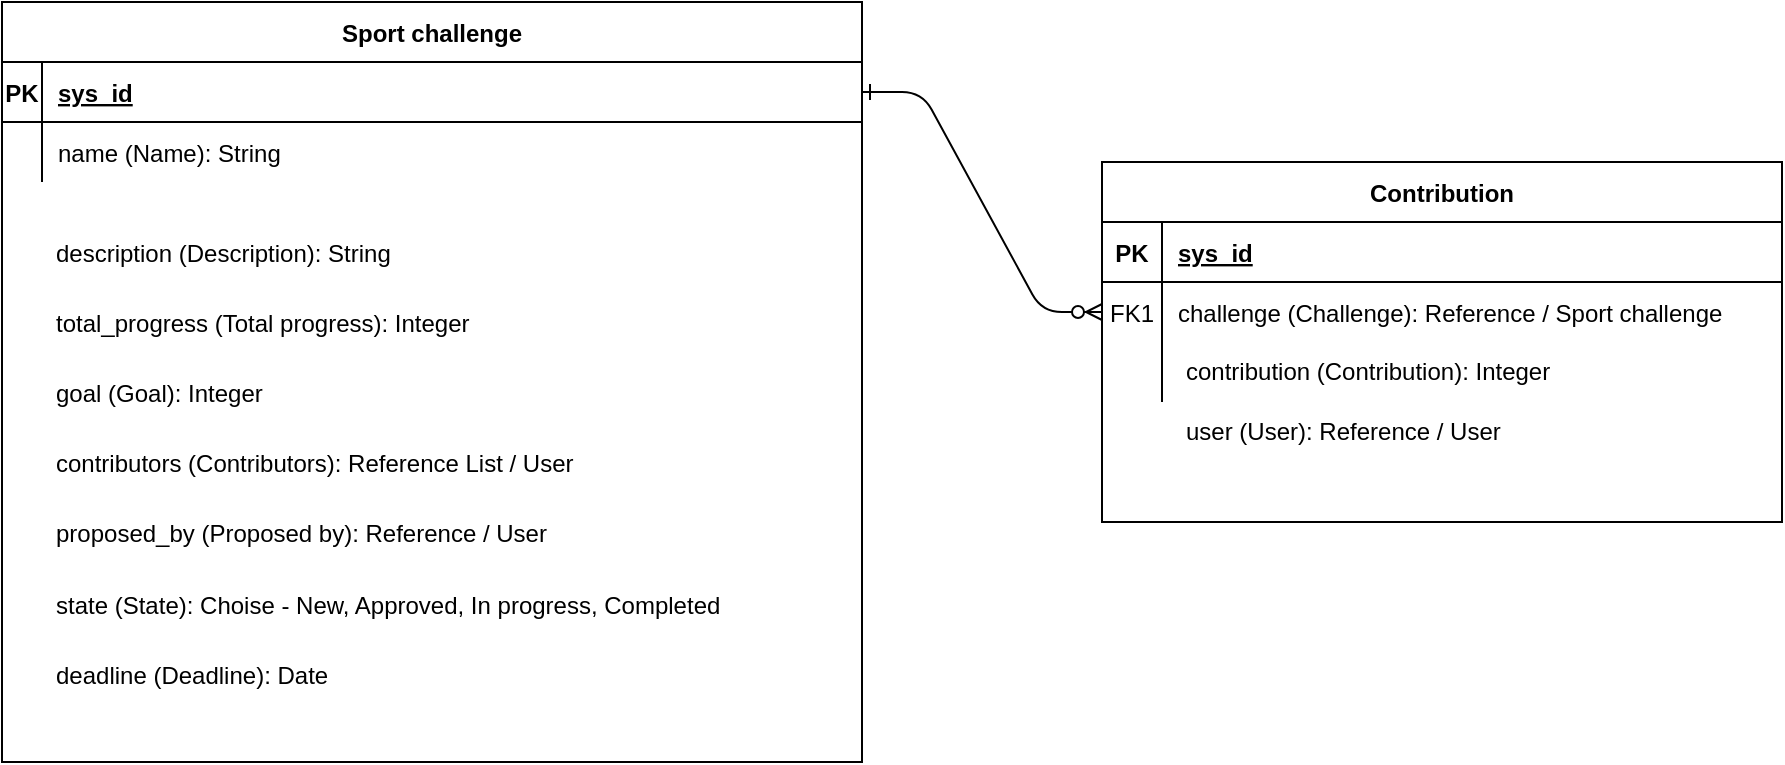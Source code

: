 <mxfile version="21.3.4" type="github">
  <diagram id="R2lEEEUBdFMjLlhIrx00" name="Page-1">
    <mxGraphModel dx="1050" dy="549" grid="1" gridSize="10" guides="1" tooltips="1" connect="1" arrows="1" fold="1" page="1" pageScale="1" pageWidth="850" pageHeight="1100" math="0" shadow="0" extFonts="Permanent Marker^https://fonts.googleapis.com/css?family=Permanent+Marker">
      <root>
        <mxCell id="0" />
        <mxCell id="1" parent="0" />
        <mxCell id="C-vyLk0tnHw3VtMMgP7b-1" value="" style="edgeStyle=entityRelationEdgeStyle;endArrow=ERzeroToMany;startArrow=ERone;endFill=1;startFill=0;" parent="1" source="C-vyLk0tnHw3VtMMgP7b-24" target="C-vyLk0tnHw3VtMMgP7b-6" edge="1">
          <mxGeometry width="100" height="100" relative="1" as="geometry">
            <mxPoint x="340" y="720" as="sourcePoint" />
            <mxPoint x="440" y="620" as="targetPoint" />
          </mxGeometry>
        </mxCell>
        <mxCell id="TcltK0dnarL84Yyme58n-1" value="" style="group" vertex="1" connectable="0" parent="1">
          <mxGeometry x="120" y="40" width="430" height="380" as="geometry" />
        </mxCell>
        <mxCell id="C-vyLk0tnHw3VtMMgP7b-23" value="Sport challenge" style="shape=table;startSize=30;container=1;collapsible=1;childLayout=tableLayout;fixedRows=1;rowLines=0;fontStyle=1;align=center;resizeLast=1;" parent="TcltK0dnarL84Yyme58n-1" vertex="1">
          <mxGeometry width="430" height="380" as="geometry" />
        </mxCell>
        <mxCell id="C-vyLk0tnHw3VtMMgP7b-24" value="" style="shape=partialRectangle;collapsible=0;dropTarget=0;pointerEvents=0;fillColor=none;points=[[0,0.5],[1,0.5]];portConstraint=eastwest;top=0;left=0;right=0;bottom=1;" parent="C-vyLk0tnHw3VtMMgP7b-23" vertex="1">
          <mxGeometry y="30" width="430" height="30" as="geometry" />
        </mxCell>
        <mxCell id="C-vyLk0tnHw3VtMMgP7b-25" value="PK" style="shape=partialRectangle;overflow=hidden;connectable=0;fillColor=none;top=0;left=0;bottom=0;right=0;fontStyle=1;" parent="C-vyLk0tnHw3VtMMgP7b-24" vertex="1">
          <mxGeometry width="20" height="30" as="geometry">
            <mxRectangle width="20" height="30" as="alternateBounds" />
          </mxGeometry>
        </mxCell>
        <mxCell id="C-vyLk0tnHw3VtMMgP7b-26" value="sys_id" style="shape=partialRectangle;overflow=hidden;connectable=0;fillColor=none;top=0;left=0;bottom=0;right=0;align=left;spacingLeft=6;fontStyle=5;" parent="C-vyLk0tnHw3VtMMgP7b-24" vertex="1">
          <mxGeometry x="20" width="410" height="30" as="geometry">
            <mxRectangle width="410" height="30" as="alternateBounds" />
          </mxGeometry>
        </mxCell>
        <mxCell id="C-vyLk0tnHw3VtMMgP7b-27" value="" style="shape=partialRectangle;collapsible=0;dropTarget=0;pointerEvents=0;fillColor=none;points=[[0,0.5],[1,0.5]];portConstraint=eastwest;top=0;left=0;right=0;bottom=0;" parent="C-vyLk0tnHw3VtMMgP7b-23" vertex="1">
          <mxGeometry y="60" width="430" height="30" as="geometry" />
        </mxCell>
        <mxCell id="C-vyLk0tnHw3VtMMgP7b-28" value="" style="shape=partialRectangle;overflow=hidden;connectable=0;fillColor=none;top=0;left=0;bottom=0;right=0;" parent="C-vyLk0tnHw3VtMMgP7b-27" vertex="1">
          <mxGeometry width="20" height="30" as="geometry">
            <mxRectangle width="20" height="30" as="alternateBounds" />
          </mxGeometry>
        </mxCell>
        <mxCell id="C-vyLk0tnHw3VtMMgP7b-29" value="name (Name): String" style="shape=partialRectangle;overflow=hidden;connectable=0;fillColor=none;top=0;left=0;bottom=0;right=0;align=left;spacingLeft=6;" parent="C-vyLk0tnHw3VtMMgP7b-27" vertex="1">
          <mxGeometry x="20" width="410" height="30" as="geometry">
            <mxRectangle width="410" height="30" as="alternateBounds" />
          </mxGeometry>
        </mxCell>
        <mxCell id="X_8a_vxUcairsUxJ3dPz-1" value="description (Description): String" style="text;html=1;strokeColor=none;fillColor=none;align=left;verticalAlign=middle;whiteSpace=wrap;rounded=0;" parent="TcltK0dnarL84Yyme58n-1" vertex="1">
          <mxGeometry x="25" y="108.312" width="360" height="35.128" as="geometry" />
        </mxCell>
        <mxCell id="X_8a_vxUcairsUxJ3dPz-2" value="total_progress (Total progress): Integer" style="text;html=1;strokeColor=none;fillColor=none;align=left;verticalAlign=middle;whiteSpace=wrap;rounded=0;" parent="TcltK0dnarL84Yyme58n-1" vertex="1">
          <mxGeometry x="25" y="143.44" width="370" height="35.128" as="geometry" />
        </mxCell>
        <mxCell id="X_8a_vxUcairsUxJ3dPz-3" value="goal (Goal): Integer" style="text;html=1;strokeColor=none;fillColor=none;align=left;verticalAlign=middle;whiteSpace=wrap;rounded=0;" parent="TcltK0dnarL84Yyme58n-1" vertex="1">
          <mxGeometry x="25" y="178.568" width="370" height="35.128" as="geometry" />
        </mxCell>
        <mxCell id="X_8a_vxUcairsUxJ3dPz-6" value="contributors (Contributors): Reference List / User" style="text;html=1;strokeColor=none;fillColor=none;align=left;verticalAlign=middle;whiteSpace=wrap;rounded=0;" parent="TcltK0dnarL84Yyme58n-1" vertex="1">
          <mxGeometry x="25" y="213.697" width="370" height="35.128" as="geometry" />
        </mxCell>
        <mxCell id="X_8a_vxUcairsUxJ3dPz-7" value="proposed_by (Proposed by): Reference / User" style="text;html=1;strokeColor=none;fillColor=none;align=left;verticalAlign=middle;whiteSpace=wrap;rounded=0;" parent="TcltK0dnarL84Yyme58n-1" vertex="1">
          <mxGeometry x="25" y="248.825" width="370" height="35.128" as="geometry" />
        </mxCell>
        <mxCell id="X_8a_vxUcairsUxJ3dPz-8" value="state (State): Choise - New, Approved, In progress, Completed" style="text;html=1;strokeColor=none;fillColor=none;align=left;verticalAlign=middle;whiteSpace=wrap;rounded=0;" parent="TcltK0dnarL84Yyme58n-1" vertex="1">
          <mxGeometry x="25" y="283.953" width="380" height="35.128" as="geometry" />
        </mxCell>
        <mxCell id="TcltK0dnarL84Yyme58n-3" value="deadline (Deadline): Date" style="text;html=1;strokeColor=none;fillColor=none;align=left;verticalAlign=middle;whiteSpace=wrap;rounded=0;" vertex="1" parent="TcltK0dnarL84Yyme58n-1">
          <mxGeometry x="25" y="319.078" width="370" height="35.128" as="geometry" />
        </mxCell>
        <mxCell id="TcltK0dnarL84Yyme58n-2" value="" style="group" vertex="1" connectable="0" parent="1">
          <mxGeometry x="670" y="120" width="340" height="180" as="geometry" />
        </mxCell>
        <mxCell id="C-vyLk0tnHw3VtMMgP7b-2" value="Contribution" style="shape=table;startSize=30;container=1;collapsible=1;childLayout=tableLayout;fixedRows=1;rowLines=0;fontStyle=1;align=center;resizeLast=1;" parent="TcltK0dnarL84Yyme58n-2" vertex="1">
          <mxGeometry width="340" height="180" as="geometry" />
        </mxCell>
        <mxCell id="C-vyLk0tnHw3VtMMgP7b-3" value="" style="shape=partialRectangle;collapsible=0;dropTarget=0;pointerEvents=0;fillColor=none;points=[[0,0.5],[1,0.5]];portConstraint=eastwest;top=0;left=0;right=0;bottom=1;" parent="C-vyLk0tnHw3VtMMgP7b-2" vertex="1">
          <mxGeometry y="30" width="340" height="30" as="geometry" />
        </mxCell>
        <mxCell id="C-vyLk0tnHw3VtMMgP7b-4" value="PK" style="shape=partialRectangle;overflow=hidden;connectable=0;fillColor=none;top=0;left=0;bottom=0;right=0;fontStyle=1;" parent="C-vyLk0tnHw3VtMMgP7b-3" vertex="1">
          <mxGeometry width="30" height="30" as="geometry">
            <mxRectangle width="30" height="30" as="alternateBounds" />
          </mxGeometry>
        </mxCell>
        <mxCell id="C-vyLk0tnHw3VtMMgP7b-5" value="sys_id" style="shape=partialRectangle;overflow=hidden;connectable=0;fillColor=none;top=0;left=0;bottom=0;right=0;align=left;spacingLeft=6;fontStyle=5;" parent="C-vyLk0tnHw3VtMMgP7b-3" vertex="1">
          <mxGeometry x="30" width="310" height="30" as="geometry">
            <mxRectangle width="310" height="30" as="alternateBounds" />
          </mxGeometry>
        </mxCell>
        <mxCell id="C-vyLk0tnHw3VtMMgP7b-6" value="" style="shape=partialRectangle;collapsible=0;dropTarget=0;pointerEvents=0;fillColor=none;points=[[0,0.5],[1,0.5]];portConstraint=eastwest;top=0;left=0;right=0;bottom=0;" parent="C-vyLk0tnHw3VtMMgP7b-2" vertex="1">
          <mxGeometry y="60" width="340" height="30" as="geometry" />
        </mxCell>
        <mxCell id="C-vyLk0tnHw3VtMMgP7b-7" value="FK1" style="shape=partialRectangle;overflow=hidden;connectable=0;fillColor=none;top=0;left=0;bottom=0;right=0;" parent="C-vyLk0tnHw3VtMMgP7b-6" vertex="1">
          <mxGeometry width="30" height="30" as="geometry">
            <mxRectangle width="30" height="30" as="alternateBounds" />
          </mxGeometry>
        </mxCell>
        <mxCell id="C-vyLk0tnHw3VtMMgP7b-8" value="challenge (Challenge): Reference / Sport challenge" style="shape=partialRectangle;overflow=hidden;connectable=0;fillColor=none;top=0;left=0;bottom=0;right=0;align=left;spacingLeft=6;" parent="C-vyLk0tnHw3VtMMgP7b-6" vertex="1">
          <mxGeometry x="30" width="310" height="30" as="geometry">
            <mxRectangle width="310" height="30" as="alternateBounds" />
          </mxGeometry>
        </mxCell>
        <mxCell id="C-vyLk0tnHw3VtMMgP7b-9" value="" style="shape=partialRectangle;collapsible=0;dropTarget=0;pointerEvents=0;fillColor=none;points=[[0,0.5],[1,0.5]];portConstraint=eastwest;top=0;left=0;right=0;bottom=0;" parent="C-vyLk0tnHw3VtMMgP7b-2" vertex="1">
          <mxGeometry y="90" width="340" height="30" as="geometry" />
        </mxCell>
        <mxCell id="C-vyLk0tnHw3VtMMgP7b-10" value="" style="shape=partialRectangle;overflow=hidden;connectable=0;fillColor=none;top=0;left=0;bottom=0;right=0;" parent="C-vyLk0tnHw3VtMMgP7b-9" vertex="1">
          <mxGeometry width="30" height="30" as="geometry">
            <mxRectangle width="30" height="30" as="alternateBounds" />
          </mxGeometry>
        </mxCell>
        <mxCell id="C-vyLk0tnHw3VtMMgP7b-11" value="" style="shape=partialRectangle;overflow=hidden;connectable=0;fillColor=none;top=0;left=0;bottom=0;right=0;align=left;spacingLeft=6;" parent="C-vyLk0tnHw3VtMMgP7b-9" vertex="1">
          <mxGeometry x="30" width="310" height="30" as="geometry">
            <mxRectangle width="310" height="30" as="alternateBounds" />
          </mxGeometry>
        </mxCell>
        <mxCell id="X_8a_vxUcairsUxJ3dPz-9" value="contribution (Contribution): Integer" style="text;html=1;strokeColor=none;fillColor=none;align=left;verticalAlign=middle;whiteSpace=wrap;rounded=0;" parent="TcltK0dnarL84Yyme58n-2" vertex="1">
          <mxGeometry x="40" y="90" width="280" height="30" as="geometry" />
        </mxCell>
        <mxCell id="X_8a_vxUcairsUxJ3dPz-10" value="user (User): Reference / User" style="text;html=1;strokeColor=none;fillColor=none;align=left;verticalAlign=middle;whiteSpace=wrap;rounded=0;" parent="TcltK0dnarL84Yyme58n-2" vertex="1">
          <mxGeometry x="40" y="120" width="280" height="30" as="geometry" />
        </mxCell>
      </root>
    </mxGraphModel>
  </diagram>
</mxfile>
